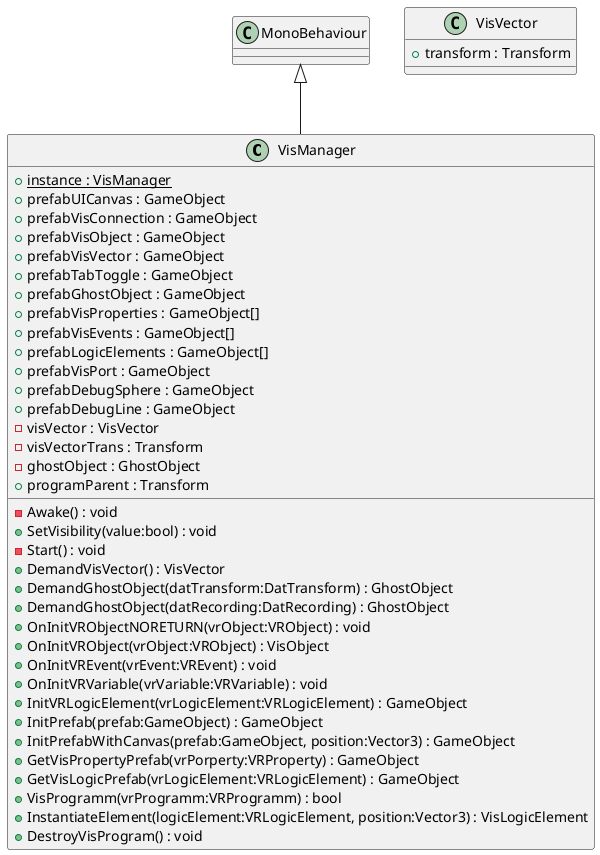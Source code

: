 @startuml
class VisManager {
    + {static} instance : VisManager
    + prefabUICanvas : GameObject
    + prefabVisConnection : GameObject
    + prefabVisObject : GameObject
    + prefabVisVector : GameObject
    + prefabTabToggle : GameObject
    + prefabGhostObject : GameObject
    + prefabVisProperties : GameObject[]
    + prefabVisEvents : GameObject[]
    + prefabLogicElements : GameObject[]
    + prefabVisPort : GameObject
    + prefabDebugSphere : GameObject
    + prefabDebugLine : GameObject
    - visVector : VisVector
    - visVectorTrans : Transform
    - ghostObject : GhostObject
    + programParent : Transform
    - Awake() : void
    + SetVisibility(value:bool) : void
    - Start() : void
    + DemandVisVector() : VisVector
    + DemandGhostObject(datTransform:DatTransform) : GhostObject
    + DemandGhostObject(datRecording:DatRecording) : GhostObject
    + OnInitVRObjectNORETURN(vrObject:VRObject) : void
    + OnInitVRObject(vrObject:VRObject) : VisObject
    + OnInitVREvent(vrEvent:VREvent) : void
    + OnInitVRVariable(vrVariable:VRVariable) : void
    + InitVRLogicElement(vrLogicElement:VRLogicElement) : GameObject
    + InitPrefab(prefab:GameObject) : GameObject
    + InitPrefabWithCanvas(prefab:GameObject, position:Vector3) : GameObject
    + GetVisPropertyPrefab(vrPorperty:VRProperty) : GameObject
    + GetVisLogicPrefab(vrLogicElement:VRLogicElement) : GameObject
    + VisProgramm(vrProgramm:VRProgramm) : bool
    + InstantiateElement(logicElement:VRLogicElement, position:Vector3) : VisLogicElement
    + DestroyVisProgram() : void
}
class VisVector {
    + transform : Transform
}
MonoBehaviour <|-- VisManager
@enduml
